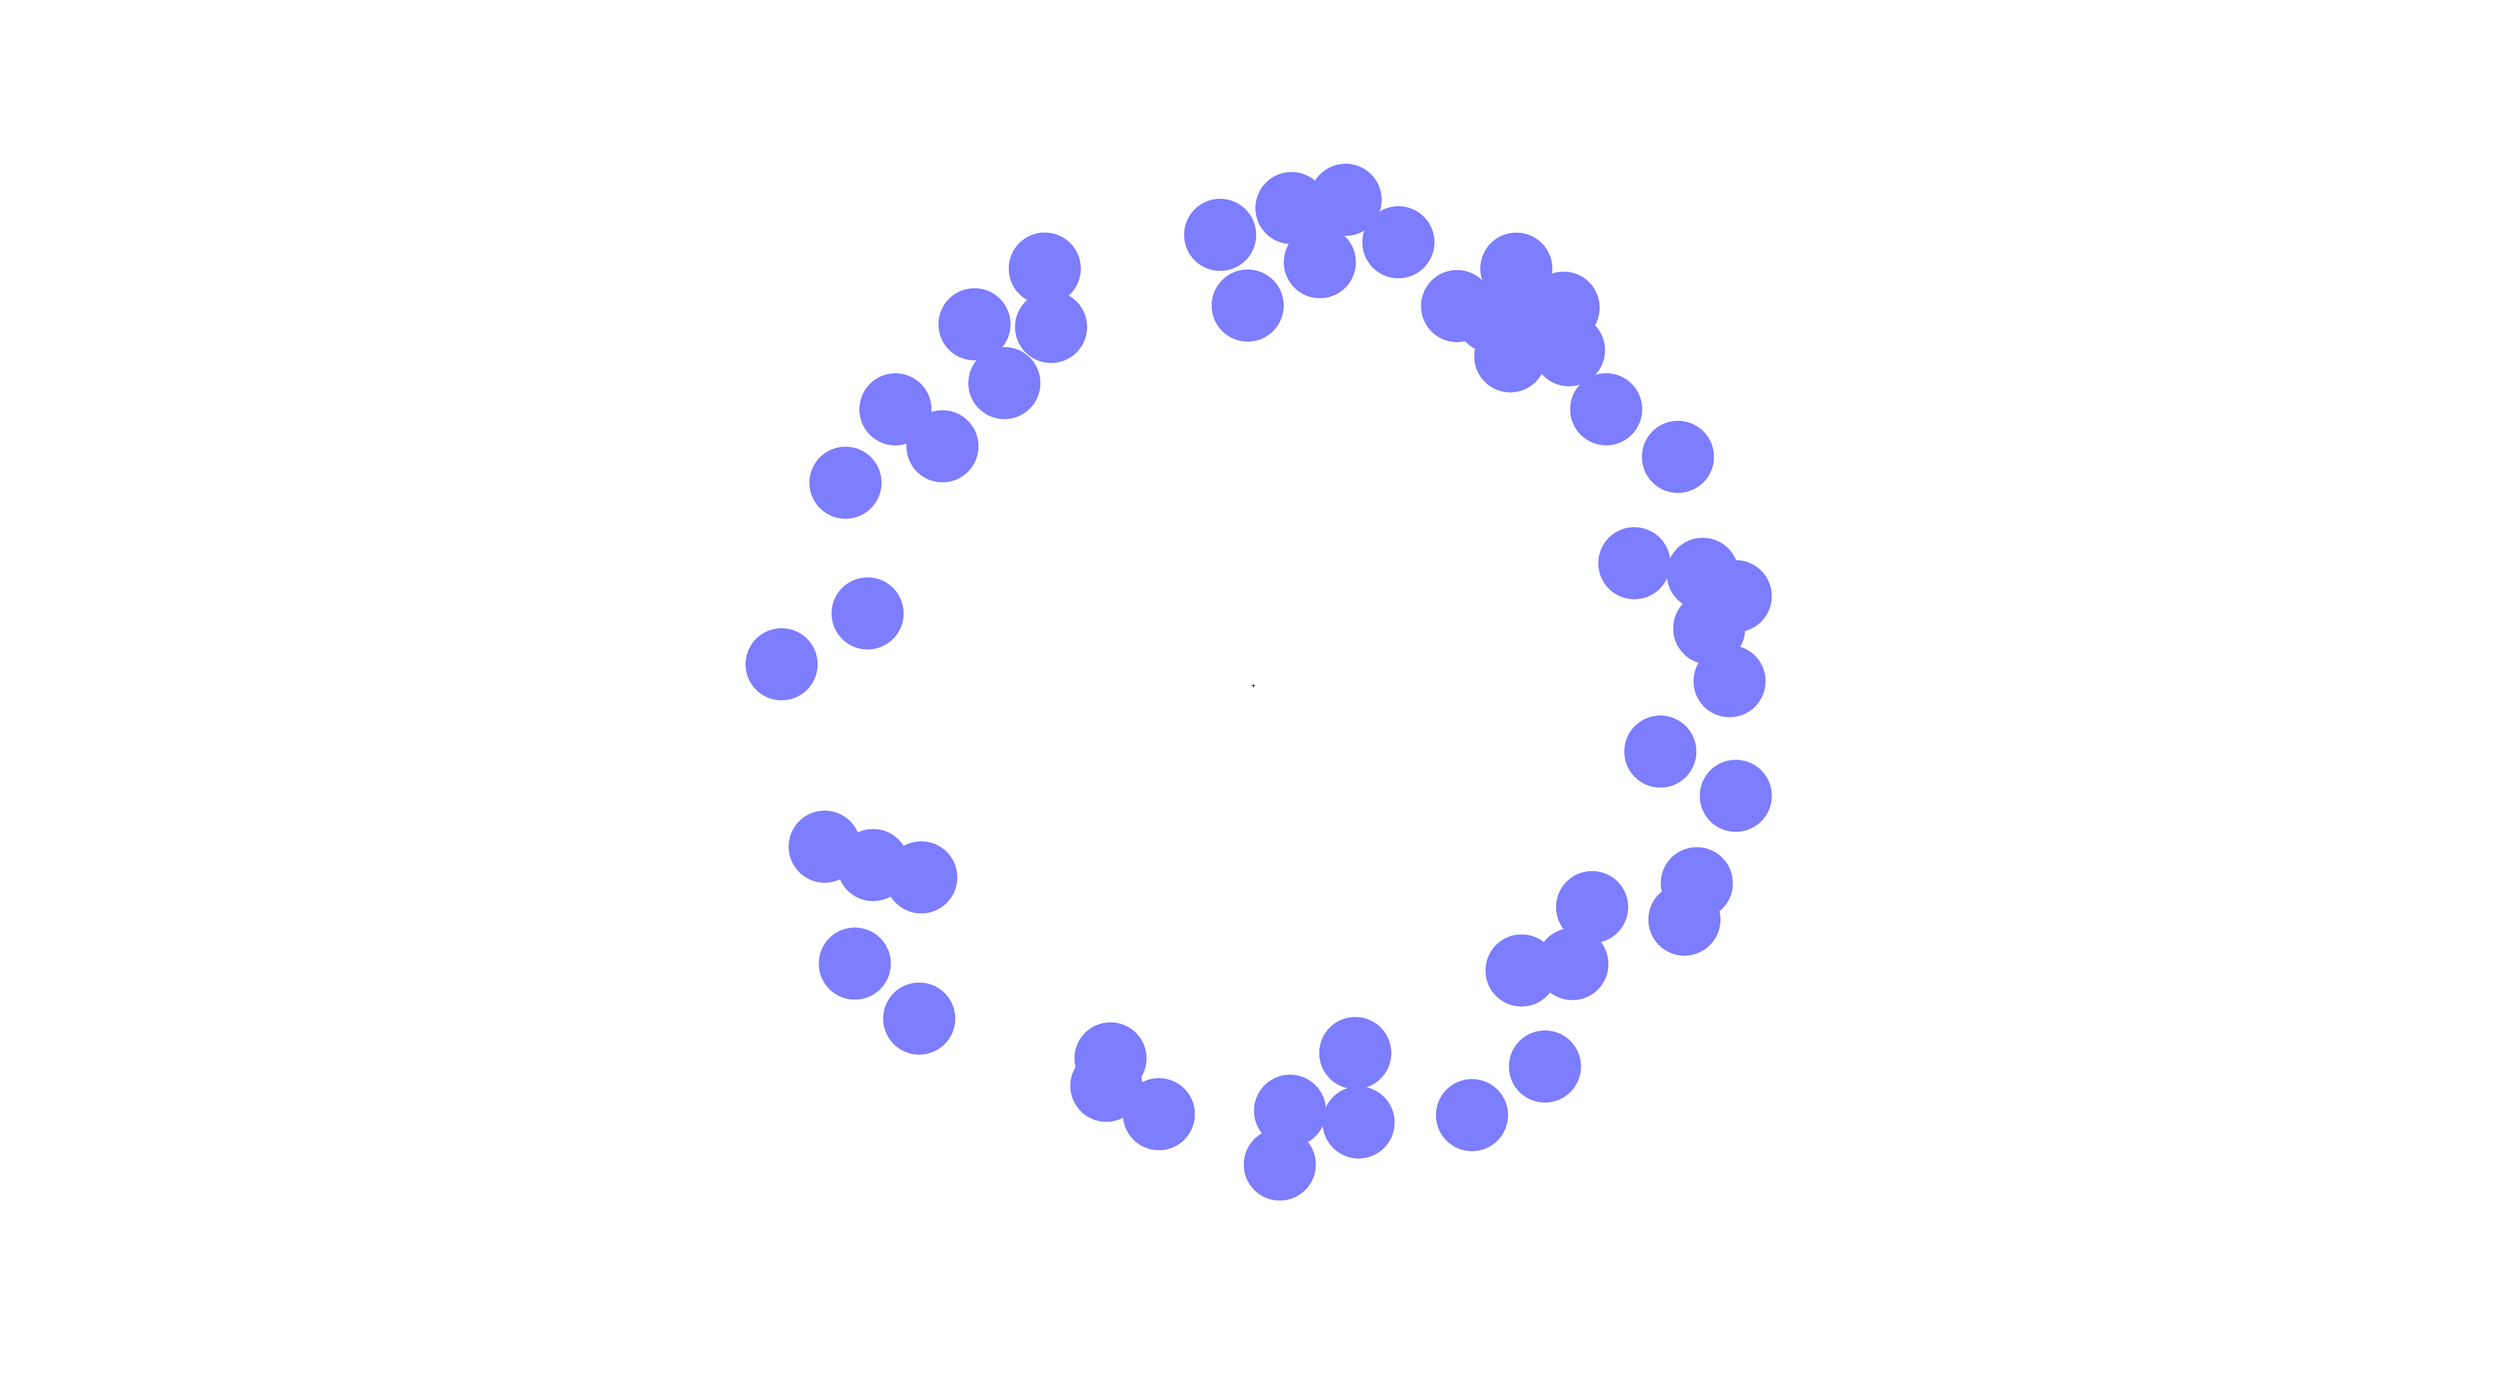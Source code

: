 \documentclass[crop,tikz]{standalone}
\usepackage{pgf,tikz}
\usepackage{mathrsfs}
\usetikzlibrary{arrows}
\pagestyle{empty}
\begin{document}
\definecolor{xdxdff}{rgb}{0.49,0.49,1.}
\begin{tikzpicture}[line cap=round,line join=round,>=triangle 45,x=1.0cm,y=1.0cm]
\clip(-28.097,-15.559) rectangle (27.937,15.372);
\draw [color=xdxdff,fill=xdxdff,fill opacity=1.0] (9.664,-5.244) circle (0.8cm);
\draw [color=xdxdff,fill=xdxdff,fill opacity=1.0] (-9.609,-3.609) circle (0.8cm);
\draw [color=xdxdff,fill=xdxdff,fill opacity=1.0] (-8.524,-4.021) circle (0.8cm);
\draw [color=xdxdff,fill=xdxdff,fill opacity=1.0] (10.075,2.508) circle (0.8cm);
\draw [color=xdxdff,fill=xdxdff,fill opacity=1.0] (-3.202,-8.355) circle (0.8cm);
\draw [color=xdxdff,fill=xdxdff,fill opacity=1.0] (6.538,-8.537) circle (0.8cm);
\draw [color=xdxdff,fill=xdxdff,fill opacity=1.0] (-8.023,6.195) circle (0.8cm);
\draw [color=xdxdff,fill=xdxdff,fill opacity=1.0] (-4.675,9.351) circle (0.8cm);
\draw [color=xdxdff,fill=xdxdff,fill opacity=1.0] (2.069,10.893) circle (0.8cm);
\draw [color=xdxdff,fill=xdxdff,fill opacity=1.0] (1.491,9.494) circle (0.8cm);
\draw [color=xdxdff,fill=xdxdff,fill opacity=1.0] (-7.49,-7.463) circle (0.8cm);
\draw [color=xdxdff,fill=xdxdff,fill opacity=1.0] (6.013,-6.384) circle (0.8cm);
\draw [color=xdxdff,fill=xdxdff,fill opacity=1.0] (0.593,-10.735) circle (0.8cm);
\draw [color=xdxdff,fill=xdxdff,fill opacity=1.0] (-4.534,8.042) circle (0.8cm);
\draw [color=xdxdff,fill=xdxdff,fill opacity=1.0] (5.347,8.266) circle (0.8cm);
\draw [color=xdxdff,fill=xdxdff,fill opacity=1.0] (8.541,2.746) circle (0.8cm);
\draw [color=xdxdff,fill=xdxdff,fill opacity=1.0] (2.285,-8.235) circle (0.8cm);
\draw [color=xdxdff,fill=xdxdff,fill opacity=1.0] (10.22,1.285) circle (0.8cm);
\draw [color=xdxdff,fill=xdxdff,fill opacity=1.0] (-8.647,1.62) circle (0.8cm);
\draw [color=xdxdff,fill=xdxdff,fill opacity=1.0] (-10.575,0.48) circle (0.8cm);
\draw [color=xdxdff,fill=xdxdff,fill opacity=1.0] (10.816,-2.469) circle (0.8cm);
\draw [color=xdxdff,fill=xdxdff,fill opacity=1.0] (0.855,10.708) circle (0.8cm);
\draw [color=xdxdff,fill=xdxdff,fill opacity=1.0] (-6.251,8.102) circle (0.8cm);
\draw [color=xdxdff,fill=xdxdff,fill opacity=1.0] (4.567,8.51) circle (0.8cm);
\draw [color=xdxdff,fill=xdxdff,fill opacity=1.0] (5.76,7.383) circle (0.8cm);
\draw [color=xdxdff,fill=xdxdff,fill opacity=1.0] (7.076,7.52) circle (0.8cm);
\draw [color=xdxdff,fill=xdxdff,fill opacity=1.0] (0.823,-9.529) circle (0.8cm);
\draw [color=xdxdff,fill=xdxdff,fill opacity=1.0] (5.824,7.866) circle (0.8cm);
\draw [color=xdxdff,fill=xdxdff,fill opacity=1.0] (7.153,-6.241) circle (0.8cm);
\draw [color=xdxdff,fill=xdxdff,fill opacity=1.0] (6.956,8.475) circle (0.8cm);
\draw [color=xdxdff,fill=xdxdff,fill opacity=1.0] (-7.444,-4.297) circle (0.8cm);
\draw [color=xdxdff,fill=xdxdff,fill opacity=1.0] (7.595,-4.963) circle (0.8cm);
\draw [color=xdxdff,fill=xdxdff,fill opacity=1.0] (-2.117,-9.606) circle (0.8cm);
\draw [color=xdxdff,fill=xdxdff,fill opacity=1.0] (-3.295,-8.97) circle (0.8cm);
\draw [color=xdxdff,fill=xdxdff,fill opacity=1.0] (7.91,6.197) circle (0.8cm);
\draw [color=xdxdff,fill=xdxdff,fill opacity=1.0] (-9.143,4.55) circle (0.8cm);
\draw [color=xdxdff,fill=xdxdff,fill opacity=1.0] (10.676,0.101) circle (0.8cm);
\draw [color=xdxdff,fill=xdxdff,fill opacity=1.0] (9.124,-1.477) circle (0.8cm);
\draw [color=xdxdff,fill=xdxdff,fill opacity=1.0] (10.815,2.007) circle (0.8cm);
\draw [color=xdxdff,fill=xdxdff,fill opacity=1.0] (-6.969,5.367) circle (0.8cm);
\draw [color=xdxdff,fill=xdxdff,fill opacity=1.0] (-5.581,6.784) circle (0.8cm);
\draw [color=xdxdff,fill=xdxdff,fill opacity=1.0] (3.252,9.941) circle (0.8cm);
\draw [color=xdxdff,fill=xdxdff,fill opacity=1.0] (9.519,5.13) circle (0.8cm);
\draw [color=xdxdff,fill=xdxdff,fill opacity=1.0] (-0.127,8.522) circle (0.8cm);
\draw [color=xdxdff,fill=xdxdff,fill opacity=1.0] (4.902,-9.627) circle (0.8cm);
\draw [color=xdxdff,fill=xdxdff,fill opacity=1.0] (2.36,-9.791) circle (0.8cm);
\draw [color=xdxdff,fill=xdxdff,fill opacity=1.0] (-8.934,-6.23) circle (0.8cm);
\draw [color=xdxdff,fill=xdxdff,fill opacity=1.0] (9.942,-4.428) circle (0.8cm);
\draw [color=xdxdff,fill=xdxdff,fill opacity=1.0] (-0.744,10.107) circle (0.8cm);
\draw [color=xdxdff,fill=xdxdff,fill opacity=1.0] (5.896,9.349) circle (0.8cm);
\begin{scriptsize}
\draw [color=black] (0.,0.)-- ++(-1.0pt,0 pt) -- ++(2.0pt,0 pt) ++(-1.0pt,-1.0pt) -- ++(0 pt,2.0pt);
\end{scriptsize}
\end{tikzpicture}
\end{document}
